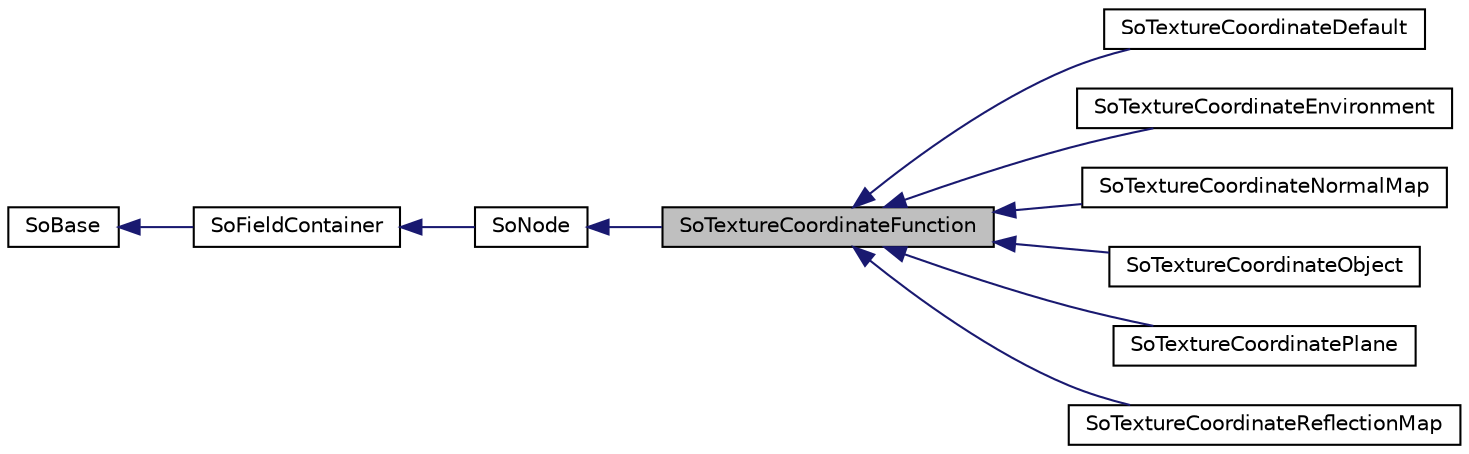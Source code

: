 digraph "SoTextureCoordinateFunction"
{
 // LATEX_PDF_SIZE
  edge [fontname="Helvetica",fontsize="10",labelfontname="Helvetica",labelfontsize="10"];
  node [fontname="Helvetica",fontsize="10",shape=record];
  rankdir="LR";
  Node1 [label="SoTextureCoordinateFunction",height=0.2,width=0.4,color="black", fillcolor="grey75", style="filled", fontcolor="black",tooltip="The SoTextureCoordinateFunction class is an abstract base class for texture coordinate generating nod..."];
  Node2 -> Node1 [dir="back",color="midnightblue",fontsize="10",style="solid",fontname="Helvetica"];
  Node2 [label="SoNode",height=0.2,width=0.4,color="black", fillcolor="white", style="filled",URL="$classSoNode.html",tooltip="The SoNode class is the base class for nodes used in scene graphs."];
  Node3 -> Node2 [dir="back",color="midnightblue",fontsize="10",style="solid",fontname="Helvetica"];
  Node3 [label="SoFieldContainer",height=0.2,width=0.4,color="black", fillcolor="white", style="filled",URL="$classSoFieldContainer.html",tooltip="The SoFieldContainer class is a base class for all classes that contain fields."];
  Node4 -> Node3 [dir="back",color="midnightblue",fontsize="10",style="solid",fontname="Helvetica"];
  Node4 [label="SoBase",height=0.2,width=0.4,color="black", fillcolor="white", style="filled",URL="$classSoBase.html",tooltip="The SoBase class is the top-level superclass for a number of class-hierarchies."];
  Node1 -> Node5 [dir="back",color="midnightblue",fontsize="10",style="solid",fontname="Helvetica"];
  Node5 [label="SoTextureCoordinateDefault",height=0.2,width=0.4,color="black", fillcolor="white", style="filled",URL="$classSoTextureCoordinateDefault.html",tooltip="The SoTextureCoordinateDefault class removes texture coordinates from the state."];
  Node1 -> Node6 [dir="back",color="midnightblue",fontsize="10",style="solid",fontname="Helvetica"];
  Node6 [label="SoTextureCoordinateEnvironment",height=0.2,width=0.4,color="black", fillcolor="white", style="filled",URL="$classSoTextureCoordinateEnvironment.html",tooltip="The SoTextureCoordinateEnvironment class generates texture coordinates by projecting onto a surroundi..."];
  Node1 -> Node7 [dir="back",color="midnightblue",fontsize="10",style="solid",fontname="Helvetica"];
  Node7 [label="SoTextureCoordinateNormalMap",height=0.2,width=0.4,color="black", fillcolor="white", style="filled",URL="$classSoTextureCoordinateNormalMap.html",tooltip="The SoTextureCoordinateNormalMap class generates texture coordinates by projecting onto a surrounding..."];
  Node1 -> Node8 [dir="back",color="midnightblue",fontsize="10",style="solid",fontname="Helvetica"];
  Node8 [label="SoTextureCoordinateObject",height=0.2,width=0.4,color="black", fillcolor="white", style="filled",URL="$classSoTextureCoordinateObject.html",tooltip="The SoTextureCoordinateObject class generates texture coordinates by..."];
  Node1 -> Node9 [dir="back",color="midnightblue",fontsize="10",style="solid",fontname="Helvetica"];
  Node9 [label="SoTextureCoordinatePlane",height=0.2,width=0.4,color="black", fillcolor="white", style="filled",URL="$classSoTextureCoordinatePlane.html",tooltip="The SoTextureCoordinatePlane class generates texture coordinates by projecting onto a plane."];
  Node1 -> Node10 [dir="back",color="midnightblue",fontsize="10",style="solid",fontname="Helvetica"];
  Node10 [label="SoTextureCoordinateReflectionMap",height=0.2,width=0.4,color="black", fillcolor="white", style="filled",URL="$classSoTextureCoordinateReflectionMap.html",tooltip="The SoTextureCoordinateReflectionMap class generates 3D reflection texture coordinates."];
}
